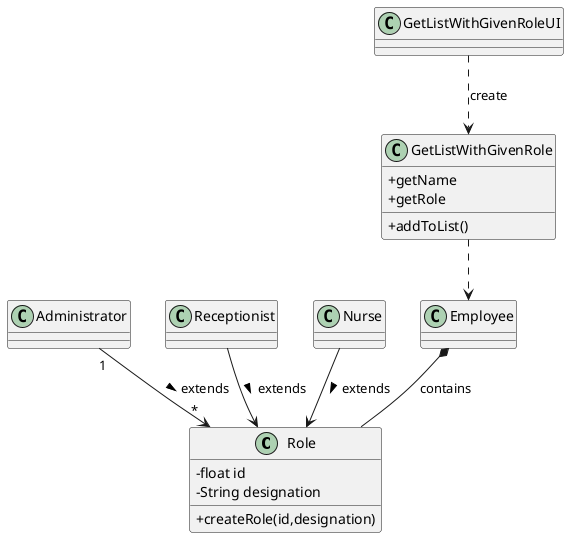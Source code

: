 @startuml
skinparam classAttributeIconSize 0

class Role{
-float id
-String designation
+createRole(id,designation)
}

class Administrator {
}

class Receptionist{
}

class Nurse{
}

class GetListWithGivenRoleUI{

}
class GetListWithGivenRole{
+getName
+getRole
+addToList()
}


Receptionist  -->  Role :extends >
Nurse -->  Role : extends >


Administrator "1" --> "*" Role :extends >

Employee  *-- Role : contains

GetListWithGivenRole   -[dashed]->  Employee
GetListWithGivenRoleUI -[dashed]-> GetListWithGivenRole  : create



@enduml